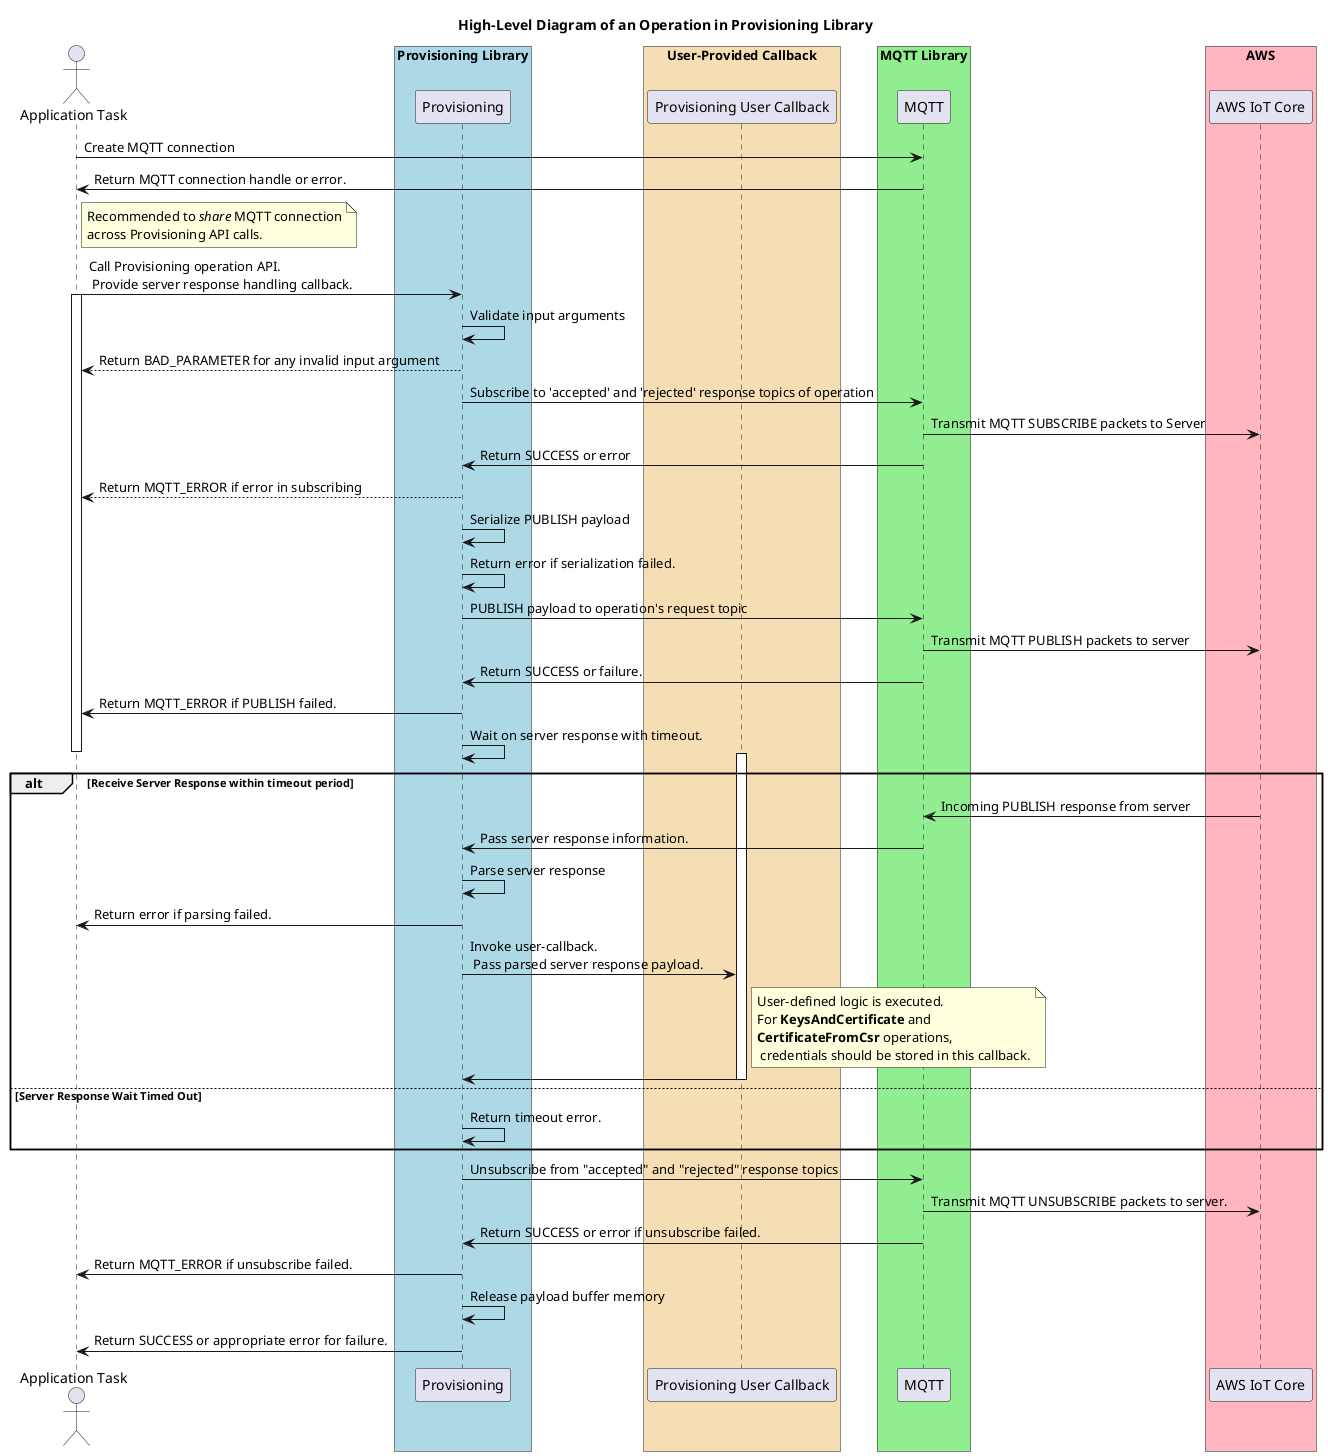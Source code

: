 @startuml

title High-Level Diagram of an Operation in Provisioning Library

skinparam classFontSize 8
skinparam classFontName Helvetica

actor "Application Task" as app

box "Provisioning Library" #LightBlue
participant "Provisioning" as provisioning
end box

box "User-Provided Callback" #Wheat
participant "Provisioning User Callback" as callback
end box

box "MQTT Library" #LightGreen
participant "MQTT" as mqtt
end box

box "AWS" #LightPink
participant "AWS IoT Core" as aws
end box

app -> mqtt: Create MQTT connection
mqtt -> app: Return MQTT connection handle or error.
note right of app: Recommended to <i>share</i> MQTT connection\nacross Provisioning API calls.

app -> provisioning: Call Provisioning operation API.\n Provide server response handling callback.
activate app

provisioning -> provisioning: Validate input arguments
provisioning --> app: Return BAD_PARAMETER for any invalid input argument

provisioning -> mqtt: Subscribe to 'accepted' and 'rejected' response topics of operation

mqtt -> aws: Transmit MQTT SUBSCRIBE packets to Server
mqtt -> provisioning: Return SUCCESS or error
provisioning --> app: Return MQTT_ERROR if error in subscribing

provisioning -> provisioning: Serialize PUBLISH payload
provisioning -> provisioning: Return error if serialization failed.

provisioning -> mqtt: PUBLISH payload to operation's request topic
mqtt -> aws: Transmit MQTT PUBLISH packets to server
mqtt -> provisioning: Return SUCCESS or failure.
provisioning -> app: Return MQTT_ERROR if PUBLISH failed.

provisioning -> provisioning: Wait on server response with timeout.
deactivate app
alt Receive Server Response within timeout period
activate callback
aws -> mqtt : Incoming PUBLISH response from server
mqtt -> provisioning: Pass server response information.
provisioning -> provisioning: Parse server response
provisioning -> app: Return error if parsing failed.
provisioning -> callback: Invoke user-callback.\n Pass parsed server response payload.
note right of callback: User-defined logic is executed.\nFor <b>KeysAndCertificate</b> and\n<b>CertificateFromCsr</b> operations,\n credentials should be stored in this callback.
callback -> provisioning
deactivate callback
else Server Response Wait Timed Out 
provisioning -> provisioning: Return timeout error.
end alt

activate app
provisioning -> mqtt: Unsubscribe from "accepted" and "rejected" response topics
mqtt -> aws: Transmit MQTT UNSUBSCRIBE packets to server.
mqtt -> provisioning: Return SUCCESS or error if unsubscribe failed.
provisioning -> app: Return MQTT_ERROR if unsubscribe failed.

provisioning -> provisioning: Release payload buffer memory
provisioning -> app: Return SUCCESS or appropriate error for failure.
deactivate app
@enduml